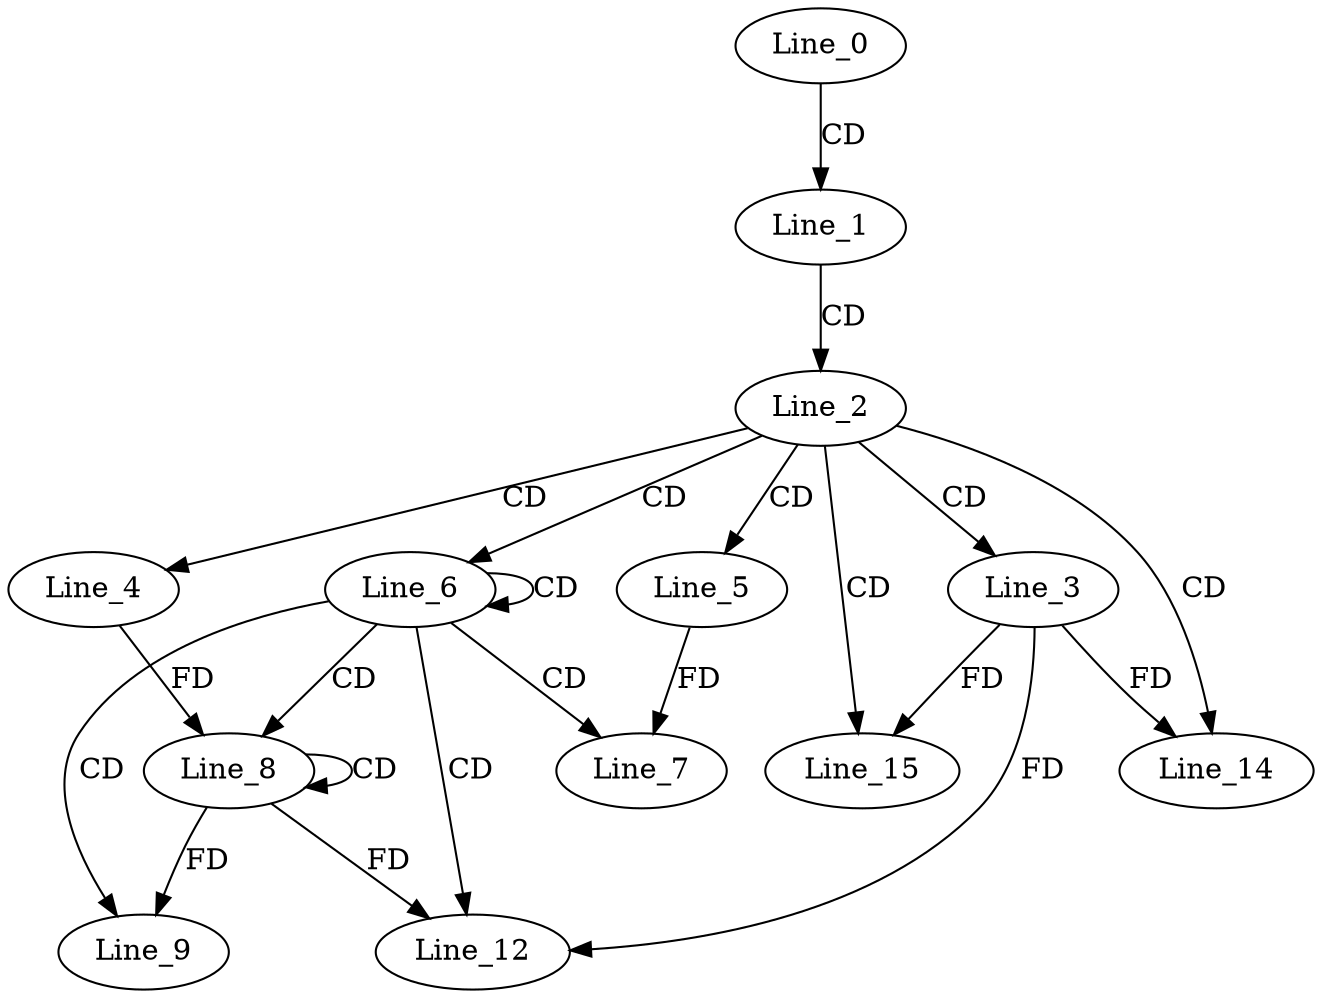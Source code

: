 digraph G {
  Line_0;
  Line_1;
  Line_2;
  Line_3;
  Line_4;
  Line_5;
  Line_6;
  Line_7;
  Line_8;
  Line_8;
  Line_9;
  Line_12;
  Line_12;
  Line_12;
  Line_14;
  Line_15;
  Line_0 -> Line_1 [ label="CD" ];
  Line_1 -> Line_2 [ label="CD" ];
  Line_2 -> Line_3 [ label="CD" ];
  Line_2 -> Line_4 [ label="CD" ];
  Line_2 -> Line_5 [ label="CD" ];
  Line_2 -> Line_6 [ label="CD" ];
  Line_6 -> Line_6 [ label="CD" ];
  Line_6 -> Line_7 [ label="CD" ];
  Line_5 -> Line_7 [ label="FD" ];
  Line_6 -> Line_8 [ label="CD" ];
  Line_8 -> Line_8 [ label="CD" ];
  Line_4 -> Line_8 [ label="FD" ];
  Line_6 -> Line_9 [ label="CD" ];
  Line_8 -> Line_9 [ label="FD" ];
  Line_6 -> Line_12 [ label="CD" ];
  Line_8 -> Line_12 [ label="FD" ];
  Line_3 -> Line_12 [ label="FD" ];
  Line_2 -> Line_14 [ label="CD" ];
  Line_3 -> Line_14 [ label="FD" ];
  Line_2 -> Line_15 [ label="CD" ];
  Line_3 -> Line_15 [ label="FD" ];
}
